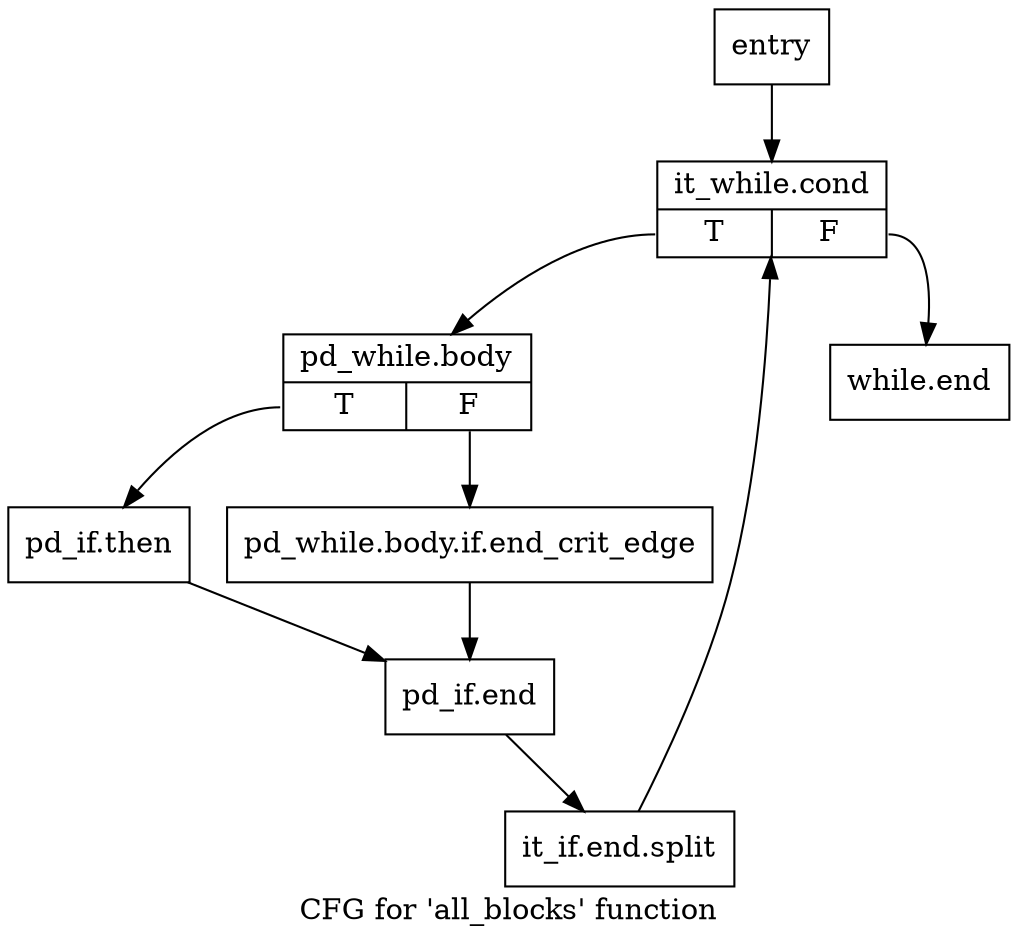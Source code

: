 digraph "CFG for 'all_blocks' function" {
	label="CFG for 'all_blocks' function";

	Node0x4d33ec0 [shape=record,label="{entry}"];
	Node0x4d33ec0 -> Node0x4d3c4e0;
	Node0x4d3c4e0 [shape=record,label="{it_while.cond|{<s0>T|<s1>F}}"];
	Node0x4d3c4e0:s0 -> Node0x4d3c530;
	Node0x4d3c4e0:s1 -> Node0x4d3c670;
	Node0x4d3c530 [shape=record,label="{pd_while.body|{<s0>T|<s1>F}}"];
	Node0x4d3c530:s0 -> Node0x4d3c5d0;
	Node0x4d3c530:s1 -> Node0x4d3c580;
	Node0x4d3c580 [shape=record,label="{pd_while.body.if.end_crit_edge}"];
	Node0x4d3c580 -> Node0x4d3c620;
	Node0x4d3c5d0 [shape=record,label="{pd_if.then}"];
	Node0x4d3c5d0 -> Node0x4d3c620;
	Node0x4d3c620 [shape=record,label="{pd_if.end}"];
	Node0x4d3c620 -> Node0xd2b0020;
	Node0xd2b0020 [shape=record,label="{it_if.end.split}"];
	Node0xd2b0020 -> Node0x4d3c4e0;
	Node0x4d3c670 [shape=record,label="{while.end}"];
}
